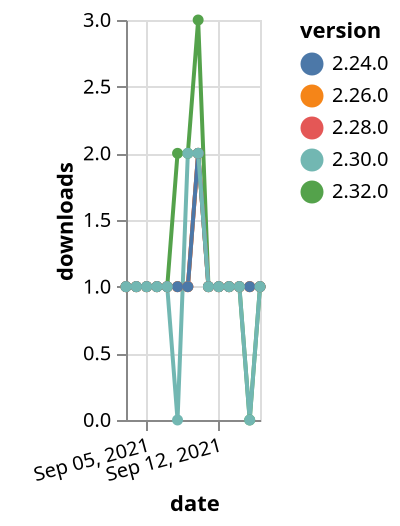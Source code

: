{"$schema": "https://vega.github.io/schema/vega-lite/v5.json", "description": "A simple bar chart with embedded data.", "data": {"values": [{"date": "2021-09-03", "total": 219, "delta": 1, "version": "2.32.0"}, {"date": "2021-09-04", "total": 220, "delta": 1, "version": "2.32.0"}, {"date": "2021-09-05", "total": 221, "delta": 1, "version": "2.32.0"}, {"date": "2021-09-06", "total": 222, "delta": 1, "version": "2.32.0"}, {"date": "2021-09-07", "total": 223, "delta": 1, "version": "2.32.0"}, {"date": "2021-09-08", "total": 225, "delta": 2, "version": "2.32.0"}, {"date": "2021-09-09", "total": 227, "delta": 2, "version": "2.32.0"}, {"date": "2021-09-10", "total": 230, "delta": 3, "version": "2.32.0"}, {"date": "2021-09-11", "total": 231, "delta": 1, "version": "2.32.0"}, {"date": "2021-09-12", "total": 232, "delta": 1, "version": "2.32.0"}, {"date": "2021-09-13", "total": 233, "delta": 1, "version": "2.32.0"}, {"date": "2021-09-14", "total": 234, "delta": 1, "version": "2.32.0"}, {"date": "2021-09-15", "total": 234, "delta": 0, "version": "2.32.0"}, {"date": "2021-09-16", "total": 235, "delta": 1, "version": "2.32.0"}, {"date": "2021-09-03", "total": 202, "delta": 1, "version": "2.28.0"}, {"date": "2021-09-04", "total": 203, "delta": 1, "version": "2.28.0"}, {"date": "2021-09-05", "total": 204, "delta": 1, "version": "2.28.0"}, {"date": "2021-09-06", "total": 205, "delta": 1, "version": "2.28.0"}, {"date": "2021-09-07", "total": 206, "delta": 1, "version": "2.28.0"}, {"date": "2021-09-08", "total": 207, "delta": 1, "version": "2.28.0"}, {"date": "2021-09-09", "total": 208, "delta": 1, "version": "2.28.0"}, {"date": "2021-09-10", "total": 210, "delta": 2, "version": "2.28.0"}, {"date": "2021-09-11", "total": 211, "delta": 1, "version": "2.28.0"}, {"date": "2021-09-12", "total": 212, "delta": 1, "version": "2.28.0"}, {"date": "2021-09-13", "total": 213, "delta": 1, "version": "2.28.0"}, {"date": "2021-09-14", "total": 214, "delta": 1, "version": "2.28.0"}, {"date": "2021-09-15", "total": 215, "delta": 1, "version": "2.28.0"}, {"date": "2021-09-16", "total": 216, "delta": 1, "version": "2.28.0"}, {"date": "2021-09-03", "total": 218, "delta": 1, "version": "2.26.0"}, {"date": "2021-09-04", "total": 219, "delta": 1, "version": "2.26.0"}, {"date": "2021-09-05", "total": 220, "delta": 1, "version": "2.26.0"}, {"date": "2021-09-06", "total": 221, "delta": 1, "version": "2.26.0"}, {"date": "2021-09-07", "total": 222, "delta": 1, "version": "2.26.0"}, {"date": "2021-09-08", "total": 223, "delta": 1, "version": "2.26.0"}, {"date": "2021-09-09", "total": 224, "delta": 1, "version": "2.26.0"}, {"date": "2021-09-10", "total": 226, "delta": 2, "version": "2.26.0"}, {"date": "2021-09-11", "total": 227, "delta": 1, "version": "2.26.0"}, {"date": "2021-09-12", "total": 228, "delta": 1, "version": "2.26.0"}, {"date": "2021-09-13", "total": 229, "delta": 1, "version": "2.26.0"}, {"date": "2021-09-14", "total": 230, "delta": 1, "version": "2.26.0"}, {"date": "2021-09-15", "total": 231, "delta": 1, "version": "2.26.0"}, {"date": "2021-09-16", "total": 232, "delta": 1, "version": "2.26.0"}, {"date": "2021-09-03", "total": 273, "delta": 1, "version": "2.24.0"}, {"date": "2021-09-04", "total": 274, "delta": 1, "version": "2.24.0"}, {"date": "2021-09-05", "total": 275, "delta": 1, "version": "2.24.0"}, {"date": "2021-09-06", "total": 276, "delta": 1, "version": "2.24.0"}, {"date": "2021-09-07", "total": 277, "delta": 1, "version": "2.24.0"}, {"date": "2021-09-08", "total": 278, "delta": 1, "version": "2.24.0"}, {"date": "2021-09-09", "total": 279, "delta": 1, "version": "2.24.0"}, {"date": "2021-09-10", "total": 281, "delta": 2, "version": "2.24.0"}, {"date": "2021-09-11", "total": 282, "delta": 1, "version": "2.24.0"}, {"date": "2021-09-12", "total": 283, "delta": 1, "version": "2.24.0"}, {"date": "2021-09-13", "total": 284, "delta": 1, "version": "2.24.0"}, {"date": "2021-09-14", "total": 285, "delta": 1, "version": "2.24.0"}, {"date": "2021-09-15", "total": 286, "delta": 1, "version": "2.24.0"}, {"date": "2021-09-16", "total": 287, "delta": 1, "version": "2.24.0"}, {"date": "2021-09-03", "total": 177, "delta": 1, "version": "2.30.0"}, {"date": "2021-09-04", "total": 178, "delta": 1, "version": "2.30.0"}, {"date": "2021-09-05", "total": 179, "delta": 1, "version": "2.30.0"}, {"date": "2021-09-06", "total": 180, "delta": 1, "version": "2.30.0"}, {"date": "2021-09-07", "total": 181, "delta": 1, "version": "2.30.0"}, {"date": "2021-09-08", "total": 181, "delta": 0, "version": "2.30.0"}, {"date": "2021-09-09", "total": 183, "delta": 2, "version": "2.30.0"}, {"date": "2021-09-10", "total": 185, "delta": 2, "version": "2.30.0"}, {"date": "2021-09-11", "total": 186, "delta": 1, "version": "2.30.0"}, {"date": "2021-09-12", "total": 187, "delta": 1, "version": "2.30.0"}, {"date": "2021-09-13", "total": 188, "delta": 1, "version": "2.30.0"}, {"date": "2021-09-14", "total": 189, "delta": 1, "version": "2.30.0"}, {"date": "2021-09-15", "total": 189, "delta": 0, "version": "2.30.0"}, {"date": "2021-09-16", "total": 190, "delta": 1, "version": "2.30.0"}]}, "width": "container", "mark": {"type": "line", "point": {"filled": true}}, "encoding": {"x": {"field": "date", "type": "temporal", "timeUnit": "yearmonthdate", "title": "date", "axis": {"labelAngle": -15}}, "y": {"field": "delta", "type": "quantitative", "title": "downloads"}, "color": {"field": "version", "type": "nominal"}, "tooltip": {"field": "delta"}}}